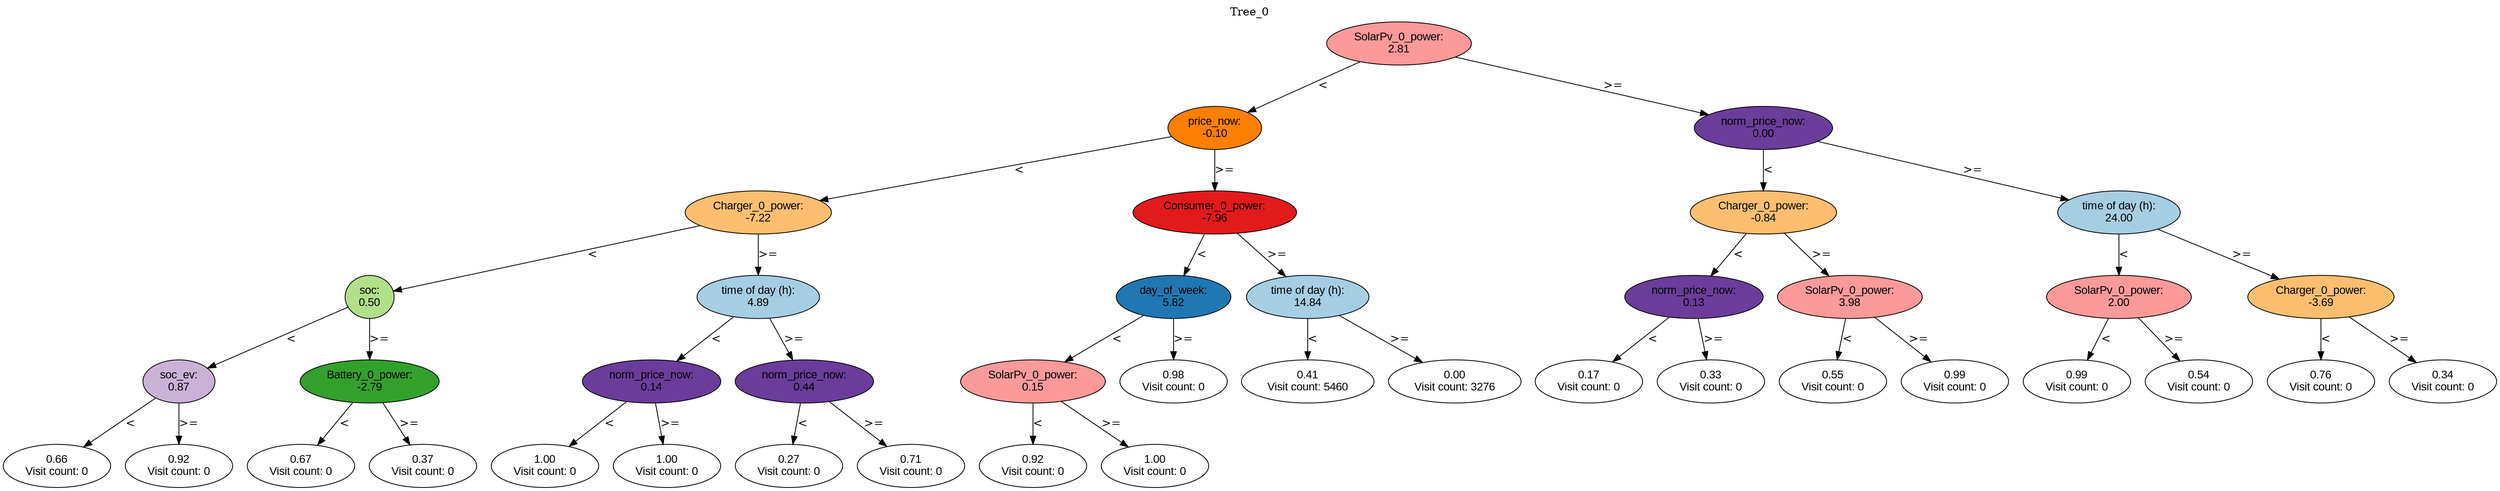 digraph BST {
    node [fontname="Arial" style=filled colorscheme=paired12];
    0 [ label = "SolarPv_0_power:
2.81" fillcolor=5];
    1 [ label = "price_now:
-0.10" fillcolor=8];
    2 [ label = "Charger_0_power:
-7.22" fillcolor=7];
    3 [ label = "soc:
0.50" fillcolor=3];
    4 [ label = "soc_ev:
0.87" fillcolor=9];
    5 [ label = "0.66
Visit count: 0" fillcolor=white];
    6 [ label = "0.92
Visit count: 0" fillcolor=white];
    7 [ label = "Battery_0_power:
-2.79" fillcolor=4];
    8 [ label = "0.67
Visit count: 0" fillcolor=white];
    9 [ label = "0.37
Visit count: 0" fillcolor=white];
    10 [ label = "time of day (h):
4.89" fillcolor=1];
    11 [ label = "norm_price_now:
0.14" fillcolor=10];
    12 [ label = "1.00
Visit count: 0" fillcolor=white];
    13 [ label = "1.00
Visit count: 0" fillcolor=white];
    14 [ label = "norm_price_now:
0.44" fillcolor=10];
    15 [ label = "0.27
Visit count: 0" fillcolor=white];
    16 [ label = "0.71
Visit count: 0" fillcolor=white];
    17 [ label = "Consumer_0_power:
-7.96" fillcolor=6];
    18 [ label = "day_of_week:
5.82" fillcolor=2];
    19 [ label = "SolarPv_0_power:
0.15" fillcolor=5];
    20 [ label = "0.92
Visit count: 0" fillcolor=white];
    21 [ label = "1.00
Visit count: 0" fillcolor=white];
    22 [ label = "0.98
Visit count: 0" fillcolor=white];
    23 [ label = "time of day (h):
14.84" fillcolor=1];
    24 [ label = "0.41
Visit count: 5460" fillcolor=white];
    25 [ label = "0.00
Visit count: 3276" fillcolor=white];
    26 [ label = "norm_price_now:
0.00" fillcolor=10];
    27 [ label = "Charger_0_power:
-0.84" fillcolor=7];
    28 [ label = "norm_price_now:
0.13" fillcolor=10];
    29 [ label = "0.17
Visit count: 0" fillcolor=white];
    30 [ label = "0.33
Visit count: 0" fillcolor=white];
    31 [ label = "SolarPv_0_power:
3.98" fillcolor=5];
    32 [ label = "0.55
Visit count: 0" fillcolor=white];
    33 [ label = "0.99
Visit count: 0" fillcolor=white];
    34 [ label = "time of day (h):
24.00" fillcolor=1];
    35 [ label = "SolarPv_0_power:
2.00" fillcolor=5];
    36 [ label = "0.99
Visit count: 0" fillcolor=white];
    37 [ label = "0.54
Visit count: 0" fillcolor=white];
    38 [ label = "Charger_0_power:
-3.69" fillcolor=7];
    39 [ label = "0.76
Visit count: 0" fillcolor=white];
    40 [ label = "0.34
Visit count: 0" fillcolor=white];

    0  -> 1[ label = "<"];
    0  -> 26[ label = ">="];
    1  -> 2[ label = "<"];
    1  -> 17[ label = ">="];
    2  -> 3[ label = "<"];
    2  -> 10[ label = ">="];
    3  -> 4[ label = "<"];
    3  -> 7[ label = ">="];
    4  -> 5[ label = "<"];
    4  -> 6[ label = ">="];
    7  -> 8[ label = "<"];
    7  -> 9[ label = ">="];
    10  -> 11[ label = "<"];
    10  -> 14[ label = ">="];
    11  -> 12[ label = "<"];
    11  -> 13[ label = ">="];
    14  -> 15[ label = "<"];
    14  -> 16[ label = ">="];
    17  -> 18[ label = "<"];
    17  -> 23[ label = ">="];
    18  -> 19[ label = "<"];
    18  -> 22[ label = ">="];
    19  -> 20[ label = "<"];
    19  -> 21[ label = ">="];
    23  -> 24[ label = "<"];
    23  -> 25[ label = ">="];
    26  -> 27[ label = "<"];
    26  -> 34[ label = ">="];
    27  -> 28[ label = "<"];
    27  -> 31[ label = ">="];
    28  -> 29[ label = "<"];
    28  -> 30[ label = ">="];
    31  -> 32[ label = "<"];
    31  -> 33[ label = ">="];
    34  -> 35[ label = "<"];
    34  -> 38[ label = ">="];
    35  -> 36[ label = "<"];
    35  -> 37[ label = ">="];
    38  -> 39[ label = "<"];
    38  -> 40[ label = ">="];

    labelloc="t";
    label="Tree_0";
}